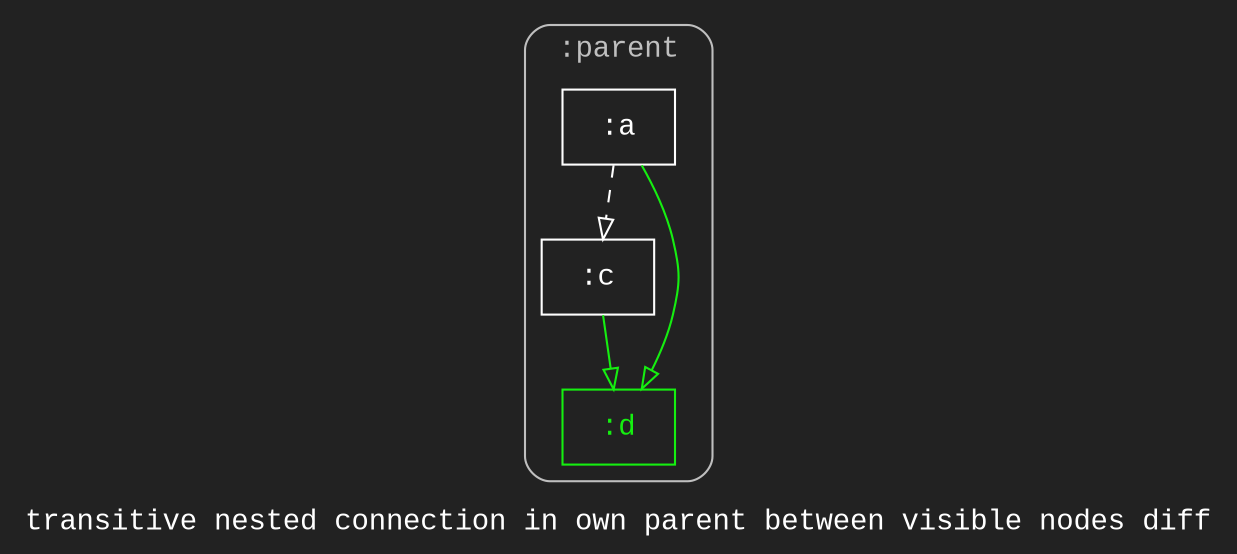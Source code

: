 digraph D {
    label="transitive nested connection in own parent between visible nodes diff";
    tooltip="transitive nested connection in own parent between visible nodes diff";
    bgcolor="#222222";
    fontcolor="#ffffff";
    fontname="Courier New";
    
    subgraph cluster_node1 { /* :parent */
        label=":parent";
        style="rounded";
        fontname="Courier New";
        color="#bfbfbf";
        fontcolor="#bfbfbf";
        tooltip=":parent";
        
        node2 [color="#ffffff",fontcolor="#ffffff",fontname="Courier New",shape="rectangle",tooltip=":parent:a",label=":a"]
        node3 [color="#ffffff",fontcolor="#ffffff",fontname="Courier New",shape="rectangle",tooltip=":parent:c",label=":c"]
        node4 [color="#15ef10",fontcolor="#15ef10",fontname="Courier New",shape="rectangle",tooltip=":parent:d",label=":d"]
    }
    
    node2 -> node3 [arrowhead="empty",color="#ffffff",style="dashed",tooltip=":parent:a\n   ->\n:parent:c",]
    node2 -> node4 [arrowhead="empty",color="#15ef10",tooltip=":parent:a\n   ->\n:parent:d",]
    node3 -> node4 [arrowhead="empty",color="#15ef10",tooltip=":parent:c\n   ->\n:parent:d",]
}
